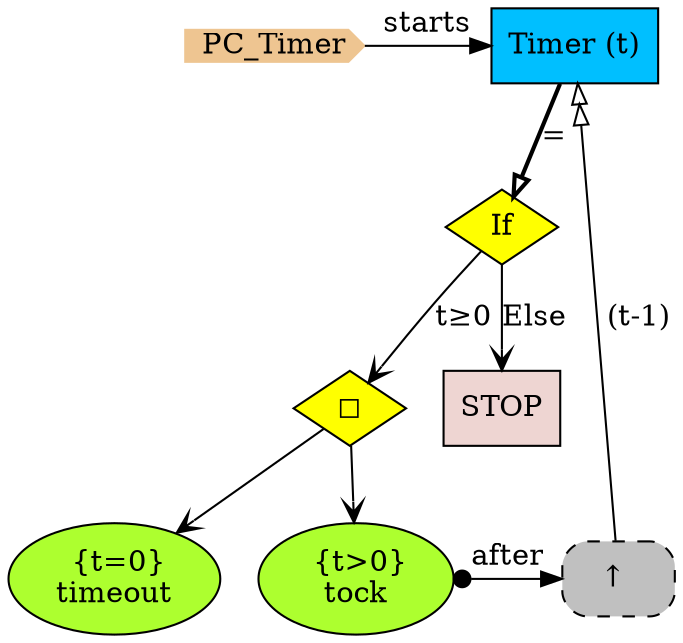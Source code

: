 digraph {

StartN_ [shape = cds,color=burlywood2,style=filled,height=.2,width=.2, label =PC_Timer];
Timer [shape=box,fillcolor=deepskyblue,style = filled,label="Timer (t)"];
OpIfChoice [shape=diamond,fillcolor=yellow,style=filled,label="◻︎"];
timeout [shape=ellipse,fillcolor=greenyellow,style=filled,label=" {t=0}
timeout"];
RefTimer [shape=rectangle,fillcolor=gray,style="rounded,filled,dashed",label="↑ "];
tock [shape=ellipse,fillcolor=greenyellow,style=filled,label=" {t>0}
tock"];
STOP [shape=box,fillcolor=mistyrose2,style = filled,label="STOP"];
OpTimer [shape=diamond,fillcolor=yellow,style=filled,label="If"];

{rank=same;RefTimer,tock}
{rank=same;Timer,StartN_}

RefTimer->Timer[arrowhead="normalnormal",fillcolor=white,label=" (t-1)"];
OpIfChoice->tock[arrowhead="open"];
OpTimer->STOP[arrowhead="open",label="Else"];
OpTimer->OpIfChoice[arrowhead="open",label="t≥0"];
OpIfChoice->timeout[arrowhead="open"];
tock->RefTimer[arrowtail=dot,dir=both,label="after"];
Timer->OpTimer[arrowhead="onormal",penwidth=2,label="="];
StartN_->Timer[label="starts"];
}